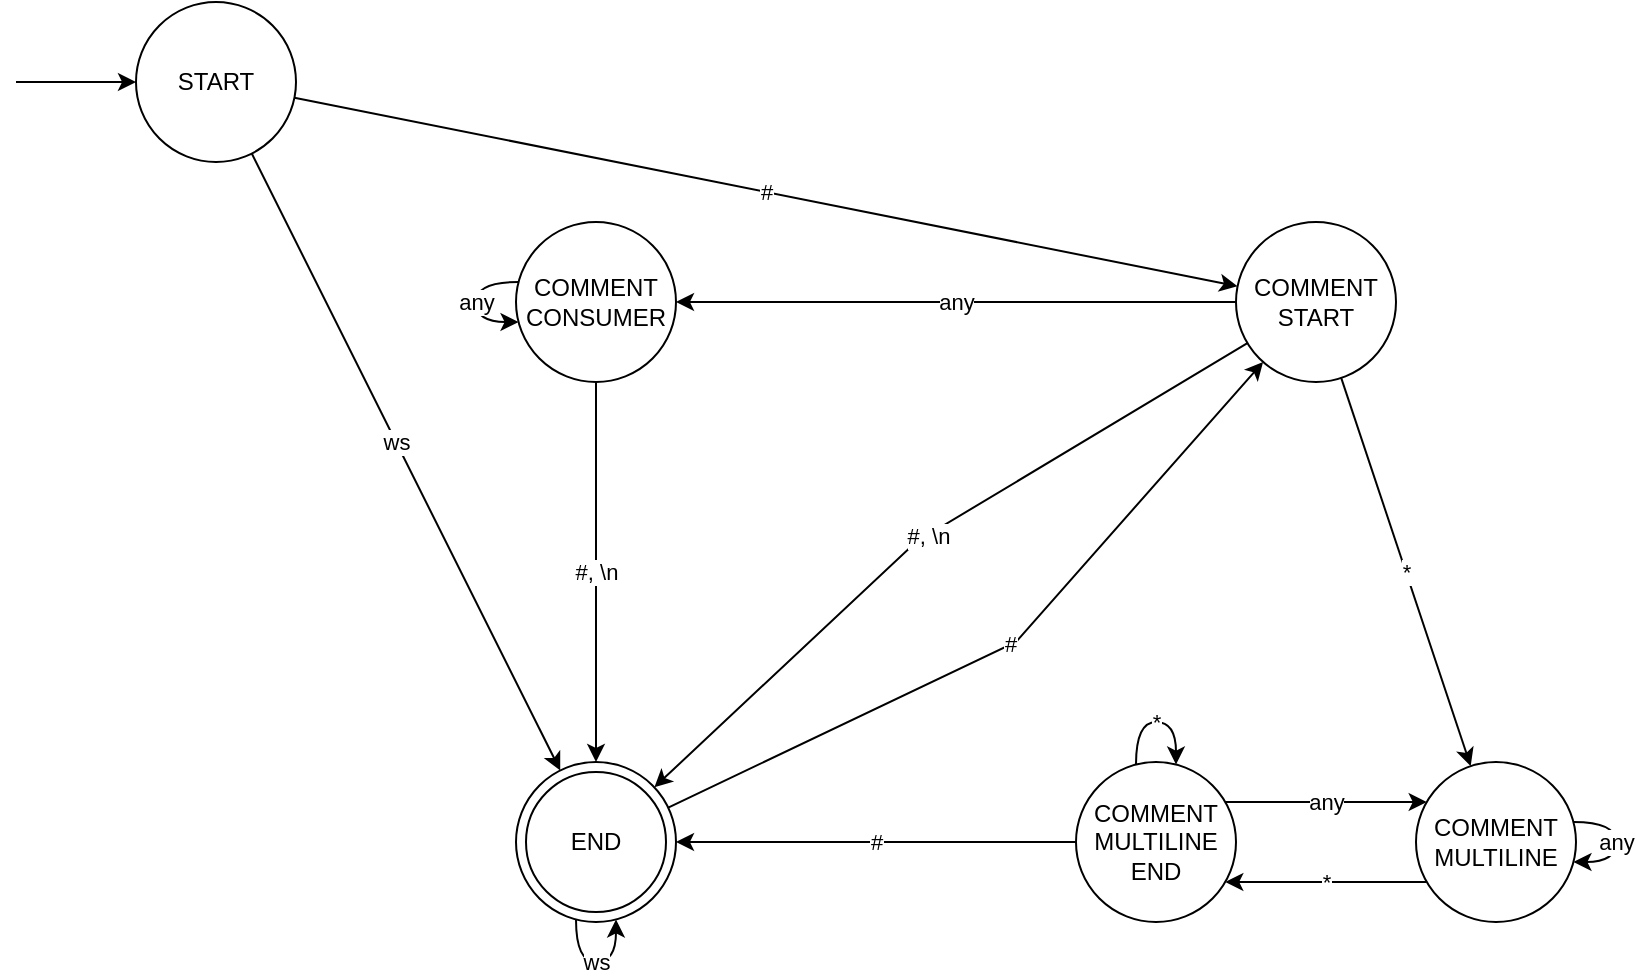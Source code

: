 <mxfile version="12.1.5" type="device" pages="1"><diagram id="qS_0d3I9-Z9EGZOSqi_K" name="Page-1"><mxGraphModel dx="853" dy="483" grid="1" gridSize="10" guides="1" tooltips="1" connect="1" arrows="1" fold="1" page="1" pageScale="1" pageWidth="850" pageHeight="1100" math="0" shadow="0"><root><mxCell id="0"/><mxCell id="1" parent="0"/><mxCell id="Xv_wM3S3U4ir9CfYY4mW-4" value="" style="group" vertex="1" connectable="0" parent="1"><mxGeometry x="30" y="220" width="140" height="80" as="geometry"/></mxCell><mxCell id="Xv_wM3S3U4ir9CfYY4mW-1" value="START" style="ellipse;whiteSpace=wrap;html=1;aspect=fixed;" vertex="1" parent="Xv_wM3S3U4ir9CfYY4mW-4"><mxGeometry x="60" width="80" height="80" as="geometry"/></mxCell><mxCell id="Xv_wM3S3U4ir9CfYY4mW-2" value="" style="endArrow=classic;html=1;" edge="1" parent="Xv_wM3S3U4ir9CfYY4mW-4" target="Xv_wM3S3U4ir9CfYY4mW-1"><mxGeometry width="50" height="50" relative="1" as="geometry"><mxPoint y="40" as="sourcePoint"/><mxPoint x="10" y="20" as="targetPoint"/></mxGeometry></mxCell><mxCell id="Xv_wM3S3U4ir9CfYY4mW-7" value="" style="group" vertex="1" connectable="0" parent="1"><mxGeometry x="280" y="600" width="80" height="80" as="geometry"/></mxCell><mxCell id="Xv_wM3S3U4ir9CfYY4mW-5" value="END" style="ellipse;whiteSpace=wrap;html=1;aspect=fixed;" vertex="1" parent="Xv_wM3S3U4ir9CfYY4mW-7"><mxGeometry width="80" height="80" as="geometry"/></mxCell><mxCell id="Xv_wM3S3U4ir9CfYY4mW-22" value="ws" style="edgeStyle=orthogonalEdgeStyle;curved=1;rounded=0;orthogonalLoop=1;jettySize=auto;html=1;" edge="1" parent="Xv_wM3S3U4ir9CfYY4mW-7" source="Xv_wM3S3U4ir9CfYY4mW-5" target="Xv_wM3S3U4ir9CfYY4mW-5"><mxGeometry relative="1" as="geometry"><Array as="points"><mxPoint x="50" y="100"/></Array></mxGeometry></mxCell><mxCell id="Xv_wM3S3U4ir9CfYY4mW-6" value="" style="ellipse;whiteSpace=wrap;html=1;aspect=fixed;fillColor=none;" vertex="1" parent="Xv_wM3S3U4ir9CfYY4mW-7"><mxGeometry x="5" y="5" width="70" height="70" as="geometry"/></mxCell><mxCell id="Xv_wM3S3U4ir9CfYY4mW-10" value="#, \n" style="edgeStyle=orthogonalEdgeStyle;rounded=0;orthogonalLoop=1;jettySize=auto;html=1;" edge="1" parent="1" source="Xv_wM3S3U4ir9CfYY4mW-8" target="Xv_wM3S3U4ir9CfYY4mW-5"><mxGeometry relative="1" as="geometry"/></mxCell><mxCell id="Xv_wM3S3U4ir9CfYY4mW-8" value="COMMENT&lt;br&gt;CONSUMER" style="ellipse;whiteSpace=wrap;html=1;aspect=fixed;fillColor=#ffffff;" vertex="1" parent="1"><mxGeometry x="280" y="330" width="80" height="80" as="geometry"/></mxCell><mxCell id="Xv_wM3S3U4ir9CfYY4mW-11" value="ws" style="rounded=0;orthogonalLoop=1;jettySize=auto;html=1;" edge="1" parent="1" source="Xv_wM3S3U4ir9CfYY4mW-1" target="Xv_wM3S3U4ir9CfYY4mW-5"><mxGeometry x="-0.065" relative="1" as="geometry"><mxPoint x="270" y="600" as="targetPoint"/><mxPoint as="offset"/></mxGeometry></mxCell><mxCell id="Xv_wM3S3U4ir9CfYY4mW-13" value="any" style="edgeStyle=orthogonalEdgeStyle;curved=1;rounded=0;orthogonalLoop=1;jettySize=auto;html=1;" edge="1" parent="1" source="Xv_wM3S3U4ir9CfYY4mW-12" target="Xv_wM3S3U4ir9CfYY4mW-8"><mxGeometry relative="1" as="geometry"/></mxCell><mxCell id="Xv_wM3S3U4ir9CfYY4mW-16" value="*" style="rounded=0;orthogonalLoop=1;jettySize=auto;html=1;" edge="1" parent="1" source="Xv_wM3S3U4ir9CfYY4mW-12" target="Xv_wM3S3U4ir9CfYY4mW-15"><mxGeometry relative="1" as="geometry"/></mxCell><mxCell id="Xv_wM3S3U4ir9CfYY4mW-27" value="#, \n" style="edgeStyle=none;rounded=0;orthogonalLoop=1;jettySize=auto;html=1;" edge="1" parent="1" source="Xv_wM3S3U4ir9CfYY4mW-12" target="Xv_wM3S3U4ir9CfYY4mW-5"><mxGeometry relative="1" as="geometry"><Array as="points"><mxPoint x="480" y="490"/></Array></mxGeometry></mxCell><mxCell id="Xv_wM3S3U4ir9CfYY4mW-12" value="COMMENT&lt;br&gt;START" style="ellipse;whiteSpace=wrap;html=1;aspect=fixed;fillColor=#ffffff;" vertex="1" parent="1"><mxGeometry x="640" y="330" width="80" height="80" as="geometry"/></mxCell><mxCell id="Xv_wM3S3U4ir9CfYY4mW-14" value="#" style="rounded=0;orthogonalLoop=1;jettySize=auto;html=1;" edge="1" parent="1" source="Xv_wM3S3U4ir9CfYY4mW-1" target="Xv_wM3S3U4ir9CfYY4mW-12"><mxGeometry relative="1" as="geometry"/></mxCell><mxCell id="Xv_wM3S3U4ir9CfYY4mW-20" value="*" style="edgeStyle=orthogonalEdgeStyle;curved=1;rounded=0;orthogonalLoop=1;jettySize=auto;html=1;" edge="1" parent="1" source="Xv_wM3S3U4ir9CfYY4mW-15" target="Xv_wM3S3U4ir9CfYY4mW-19"><mxGeometry relative="1" as="geometry"><Array as="points"><mxPoint x="680" y="660"/><mxPoint x="680" y="660"/></Array></mxGeometry></mxCell><mxCell id="Xv_wM3S3U4ir9CfYY4mW-15" value="COMMENT&lt;br&gt;MULTILINE" style="ellipse;whiteSpace=wrap;html=1;aspect=fixed;fillColor=#ffffff;" vertex="1" parent="1"><mxGeometry x="730" y="600" width="80" height="80" as="geometry"/></mxCell><mxCell id="Xv_wM3S3U4ir9CfYY4mW-17" value="any" style="edgeStyle=orthogonalEdgeStyle;curved=1;rounded=0;orthogonalLoop=1;jettySize=auto;html=1;" edge="1" parent="1" source="Xv_wM3S3U4ir9CfYY4mW-15" target="Xv_wM3S3U4ir9CfYY4mW-15"><mxGeometry relative="1" as="geometry"/></mxCell><mxCell id="Xv_wM3S3U4ir9CfYY4mW-18" value="any" style="edgeStyle=orthogonalEdgeStyle;curved=1;rounded=0;orthogonalLoop=1;jettySize=auto;html=1;" edge="1" parent="1" source="Xv_wM3S3U4ir9CfYY4mW-8" target="Xv_wM3S3U4ir9CfYY4mW-8"><mxGeometry relative="1" as="geometry"><Array as="points"><mxPoint x="260" y="370"/></Array></mxGeometry></mxCell><mxCell id="Xv_wM3S3U4ir9CfYY4mW-21" value="#" style="edgeStyle=orthogonalEdgeStyle;curved=1;rounded=0;orthogonalLoop=1;jettySize=auto;html=1;" edge="1" parent="1" source="Xv_wM3S3U4ir9CfYY4mW-19" target="Xv_wM3S3U4ir9CfYY4mW-5"><mxGeometry relative="1" as="geometry"/></mxCell><mxCell id="Xv_wM3S3U4ir9CfYY4mW-23" value="any" style="edgeStyle=orthogonalEdgeStyle;curved=1;rounded=0;orthogonalLoop=1;jettySize=auto;html=1;" edge="1" parent="1" source="Xv_wM3S3U4ir9CfYY4mW-19" target="Xv_wM3S3U4ir9CfYY4mW-15"><mxGeometry relative="1" as="geometry"><Array as="points"><mxPoint x="680" y="620"/><mxPoint x="680" y="620"/></Array></mxGeometry></mxCell><mxCell id="Xv_wM3S3U4ir9CfYY4mW-19" value="COMMENT&lt;br&gt;MULTILINE&lt;br&gt;END" style="ellipse;whiteSpace=wrap;html=1;aspect=fixed;fillColor=#ffffff;" vertex="1" parent="1"><mxGeometry x="560" y="600" width="80" height="80" as="geometry"/></mxCell><mxCell id="Xv_wM3S3U4ir9CfYY4mW-24" value="*" style="edgeStyle=orthogonalEdgeStyle;curved=1;rounded=0;orthogonalLoop=1;jettySize=auto;html=1;" edge="1" parent="1" source="Xv_wM3S3U4ir9CfYY4mW-19" target="Xv_wM3S3U4ir9CfYY4mW-19"><mxGeometry relative="1" as="geometry"><Array as="points"><mxPoint x="600" y="580"/></Array></mxGeometry></mxCell><mxCell id="Xv_wM3S3U4ir9CfYY4mW-25" value="#" style="rounded=0;orthogonalLoop=1;jettySize=auto;html=1;" edge="1" parent="1" source="Xv_wM3S3U4ir9CfYY4mW-5" target="Xv_wM3S3U4ir9CfYY4mW-12"><mxGeometry relative="1" as="geometry"><Array as="points"><mxPoint x="530" y="540"/></Array></mxGeometry></mxCell></root></mxGraphModel></diagram></mxfile>